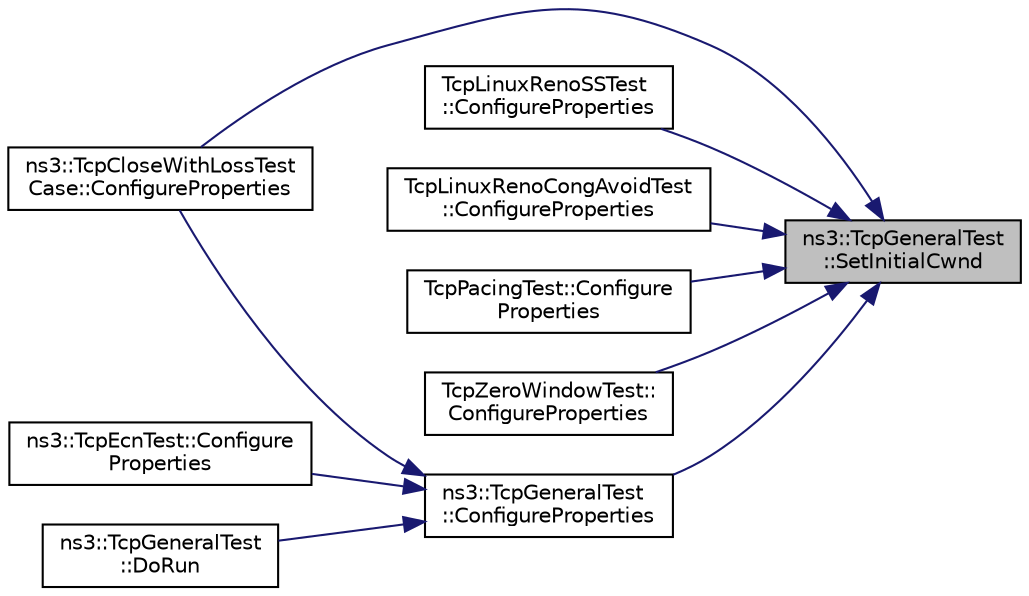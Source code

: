digraph "ns3::TcpGeneralTest::SetInitialCwnd"
{
 // LATEX_PDF_SIZE
  edge [fontname="Helvetica",fontsize="10",labelfontname="Helvetica",labelfontsize="10"];
  node [fontname="Helvetica",fontsize="10",shape=record];
  rankdir="RL";
  Node1 [label="ns3::TcpGeneralTest\l::SetInitialCwnd",height=0.2,width=0.4,color="black", fillcolor="grey75", style="filled", fontcolor="black",tooltip="Forcefully set the initial cwnd."];
  Node1 -> Node2 [dir="back",color="midnightblue",fontsize="10",style="solid",fontname="Helvetica"];
  Node2 [label="ns3::TcpCloseWithLossTest\lCase::ConfigureProperties",height=0.2,width=0.4,color="black", fillcolor="white", style="filled",URL="$classns3_1_1_tcp_close_with_loss_test_case.html#a39dec8af0b3a2ece657d19307428f990",tooltip="Change the configuration of the socket properties."];
  Node1 -> Node3 [dir="back",color="midnightblue",fontsize="10",style="solid",fontname="Helvetica"];
  Node3 [label="TcpLinuxRenoSSTest\l::ConfigureProperties",height=0.2,width=0.4,color="black", fillcolor="white", style="filled",URL="$class_tcp_linux_reno_s_s_test.html#a835676292984b47038d4e6c7b0b68562",tooltip="Change the configuration of the socket properties."];
  Node1 -> Node4 [dir="back",color="midnightblue",fontsize="10",style="solid",fontname="Helvetica"];
  Node4 [label="TcpLinuxRenoCongAvoidTest\l::ConfigureProperties",height=0.2,width=0.4,color="black", fillcolor="white", style="filled",URL="$class_tcp_linux_reno_cong_avoid_test.html#abb30c8eaff76150589ce1394536b7f75",tooltip="Change the configuration of the socket properties."];
  Node1 -> Node5 [dir="back",color="midnightblue",fontsize="10",style="solid",fontname="Helvetica"];
  Node5 [label="TcpPacingTest::Configure\lProperties",height=0.2,width=0.4,color="black", fillcolor="white", style="filled",URL="$class_tcp_pacing_test.html#a415a062e3b86ca76efc0c47692926340",tooltip="Change the configuration of the socket properties."];
  Node1 -> Node6 [dir="back",color="midnightblue",fontsize="10",style="solid",fontname="Helvetica"];
  Node6 [label="TcpZeroWindowTest::\lConfigureProperties",height=0.2,width=0.4,color="black", fillcolor="white", style="filled",URL="$class_tcp_zero_window_test.html#a479fded52c00397a0262d7584d00fec9",tooltip="Change the configuration of the socket properties."];
  Node1 -> Node7 [dir="back",color="midnightblue",fontsize="10",style="solid",fontname="Helvetica"];
  Node7 [label="ns3::TcpGeneralTest\l::ConfigureProperties",height=0.2,width=0.4,color="black", fillcolor="white", style="filled",URL="$classns3_1_1_tcp_general_test.html#a48b3f15add5cb4b3a9906bd5240e64be",tooltip="Change the configuration of the socket properties."];
  Node7 -> Node2 [dir="back",color="midnightblue",fontsize="10",style="solid",fontname="Helvetica"];
  Node7 -> Node8 [dir="back",color="midnightblue",fontsize="10",style="solid",fontname="Helvetica"];
  Node8 [label="ns3::TcpEcnTest::Configure\lProperties",height=0.2,width=0.4,color="black", fillcolor="white", style="filled",URL="$classns3_1_1_tcp_ecn_test.html#a7927e117c88eb2e1b938bffc2d4e7ccd",tooltip="Change the configuration of the socket properties."];
  Node7 -> Node9 [dir="back",color="midnightblue",fontsize="10",style="solid",fontname="Helvetica"];
  Node9 [label="ns3::TcpGeneralTest\l::DoRun",height=0.2,width=0.4,color="black", fillcolor="white", style="filled",URL="$classns3_1_1_tcp_general_test.html#a79f00453e60b95fcf8d22757593f5ed3",tooltip="Execute the tcp test."];
}

